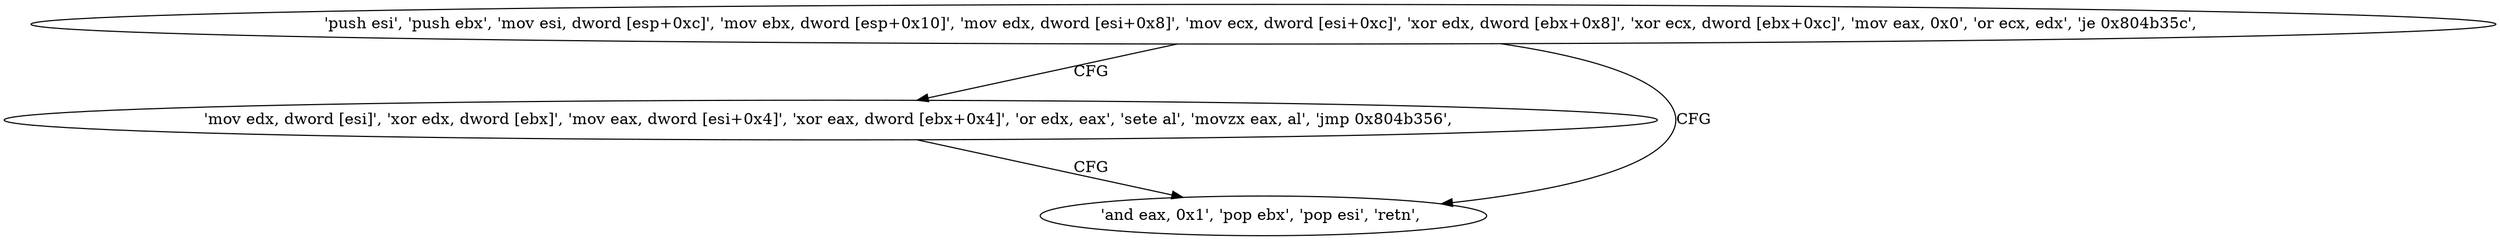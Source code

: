 digraph "func" {
"134525751" [label = "'push esi', 'push ebx', 'mov esi, dword [esp+0xc]', 'mov ebx, dword [esp+0x10]', 'mov edx, dword [esi+0x8]', 'mov ecx, dword [esi+0xc]', 'xor edx, dword [ebx+0x8]', 'xor ecx, dword [ebx+0xc]', 'mov eax, 0x0', 'or ecx, edx', 'je 0x804b35c', " ]
"134525788" [label = "'mov edx, dword [esi]', 'xor edx, dword [ebx]', 'mov eax, dword [esi+0x4]', 'xor eax, dword [ebx+0x4]', 'or edx, eax', 'sete al', 'movzx eax, al', 'jmp 0x804b356', " ]
"134525782" [label = "'and eax, 0x1', 'pop ebx', 'pop esi', 'retn', " ]
"134525751" -> "134525788" [ label = "CFG" ]
"134525751" -> "134525782" [ label = "CFG" ]
"134525788" -> "134525782" [ label = "CFG" ]
}
